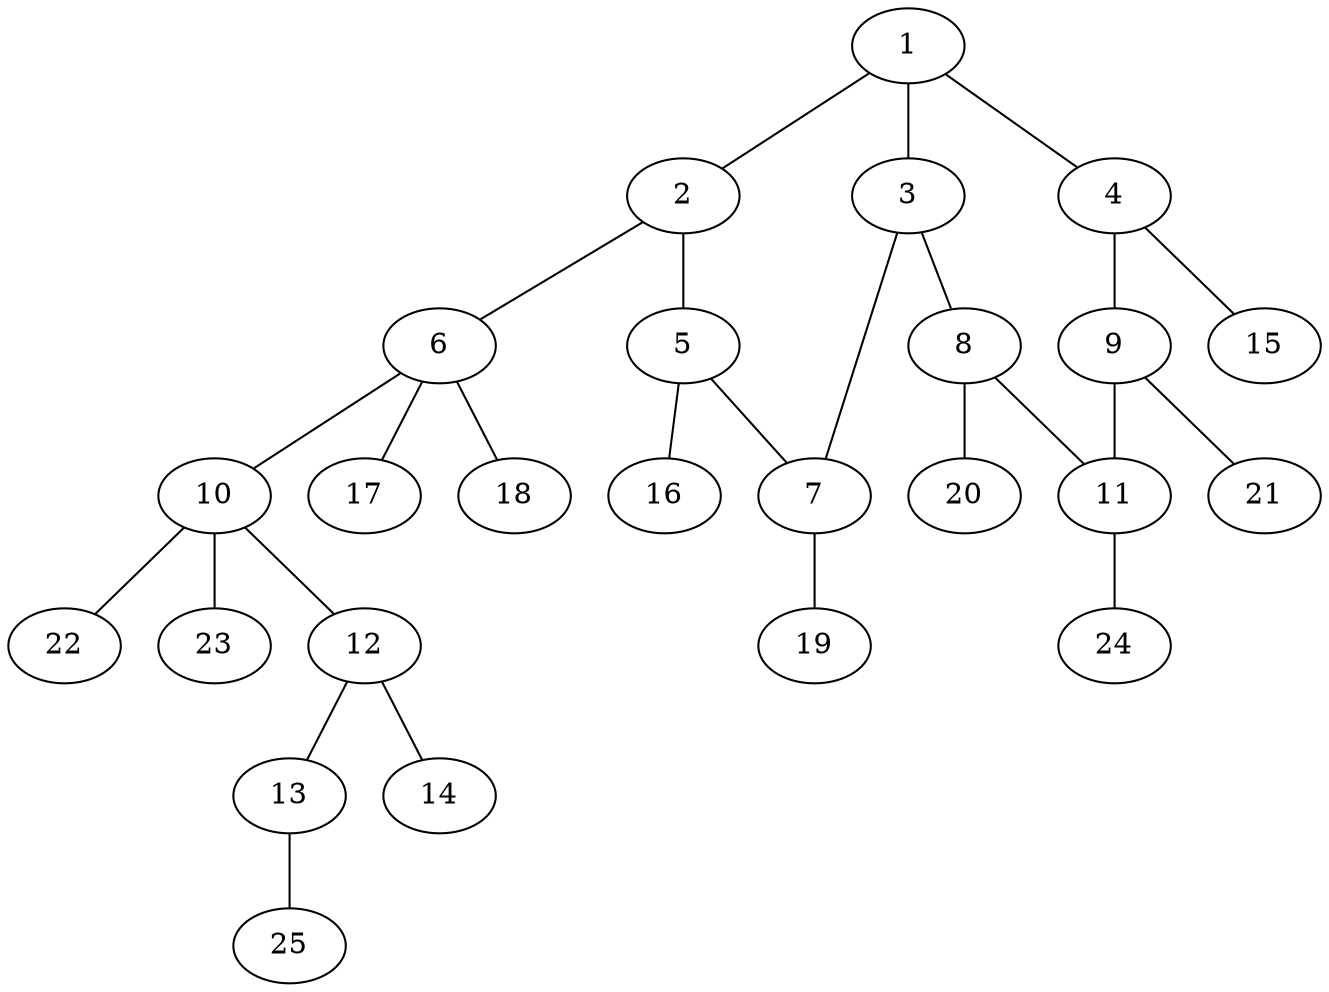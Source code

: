 graph molecule_130 {
	1	 [chem=C];
	2	 [chem=C];
	1 -- 2	 [valence=1];
	3	 [chem=C];
	1 -- 3	 [valence=2];
	4	 [chem=C];
	1 -- 4	 [valence=1];
	5	 [chem=C];
	2 -- 5	 [valence=2];
	6	 [chem=C];
	2 -- 6	 [valence=1];
	7	 [chem=N];
	3 -- 7	 [valence=1];
	8	 [chem=C];
	3 -- 8	 [valence=1];
	9	 [chem=C];
	4 -- 9	 [valence=2];
	15	 [chem=H];
	4 -- 15	 [valence=1];
	5 -- 7	 [valence=1];
	16	 [chem=H];
	5 -- 16	 [valence=1];
	10	 [chem=C];
	6 -- 10	 [valence=1];
	17	 [chem=H];
	6 -- 17	 [valence=1];
	18	 [chem=H];
	6 -- 18	 [valence=1];
	19	 [chem=H];
	7 -- 19	 [valence=1];
	11	 [chem=C];
	8 -- 11	 [valence=2];
	20	 [chem=H];
	8 -- 20	 [valence=1];
	9 -- 11	 [valence=1];
	21	 [chem=H];
	9 -- 21	 [valence=1];
	12	 [chem=C];
	10 -- 12	 [valence=1];
	22	 [chem=H];
	10 -- 22	 [valence=1];
	23	 [chem=H];
	10 -- 23	 [valence=1];
	24	 [chem=H];
	11 -- 24	 [valence=1];
	13	 [chem=O];
	12 -- 13	 [valence=1];
	14	 [chem=O];
	12 -- 14	 [valence=2];
	25	 [chem=H];
	13 -- 25	 [valence=1];
}
